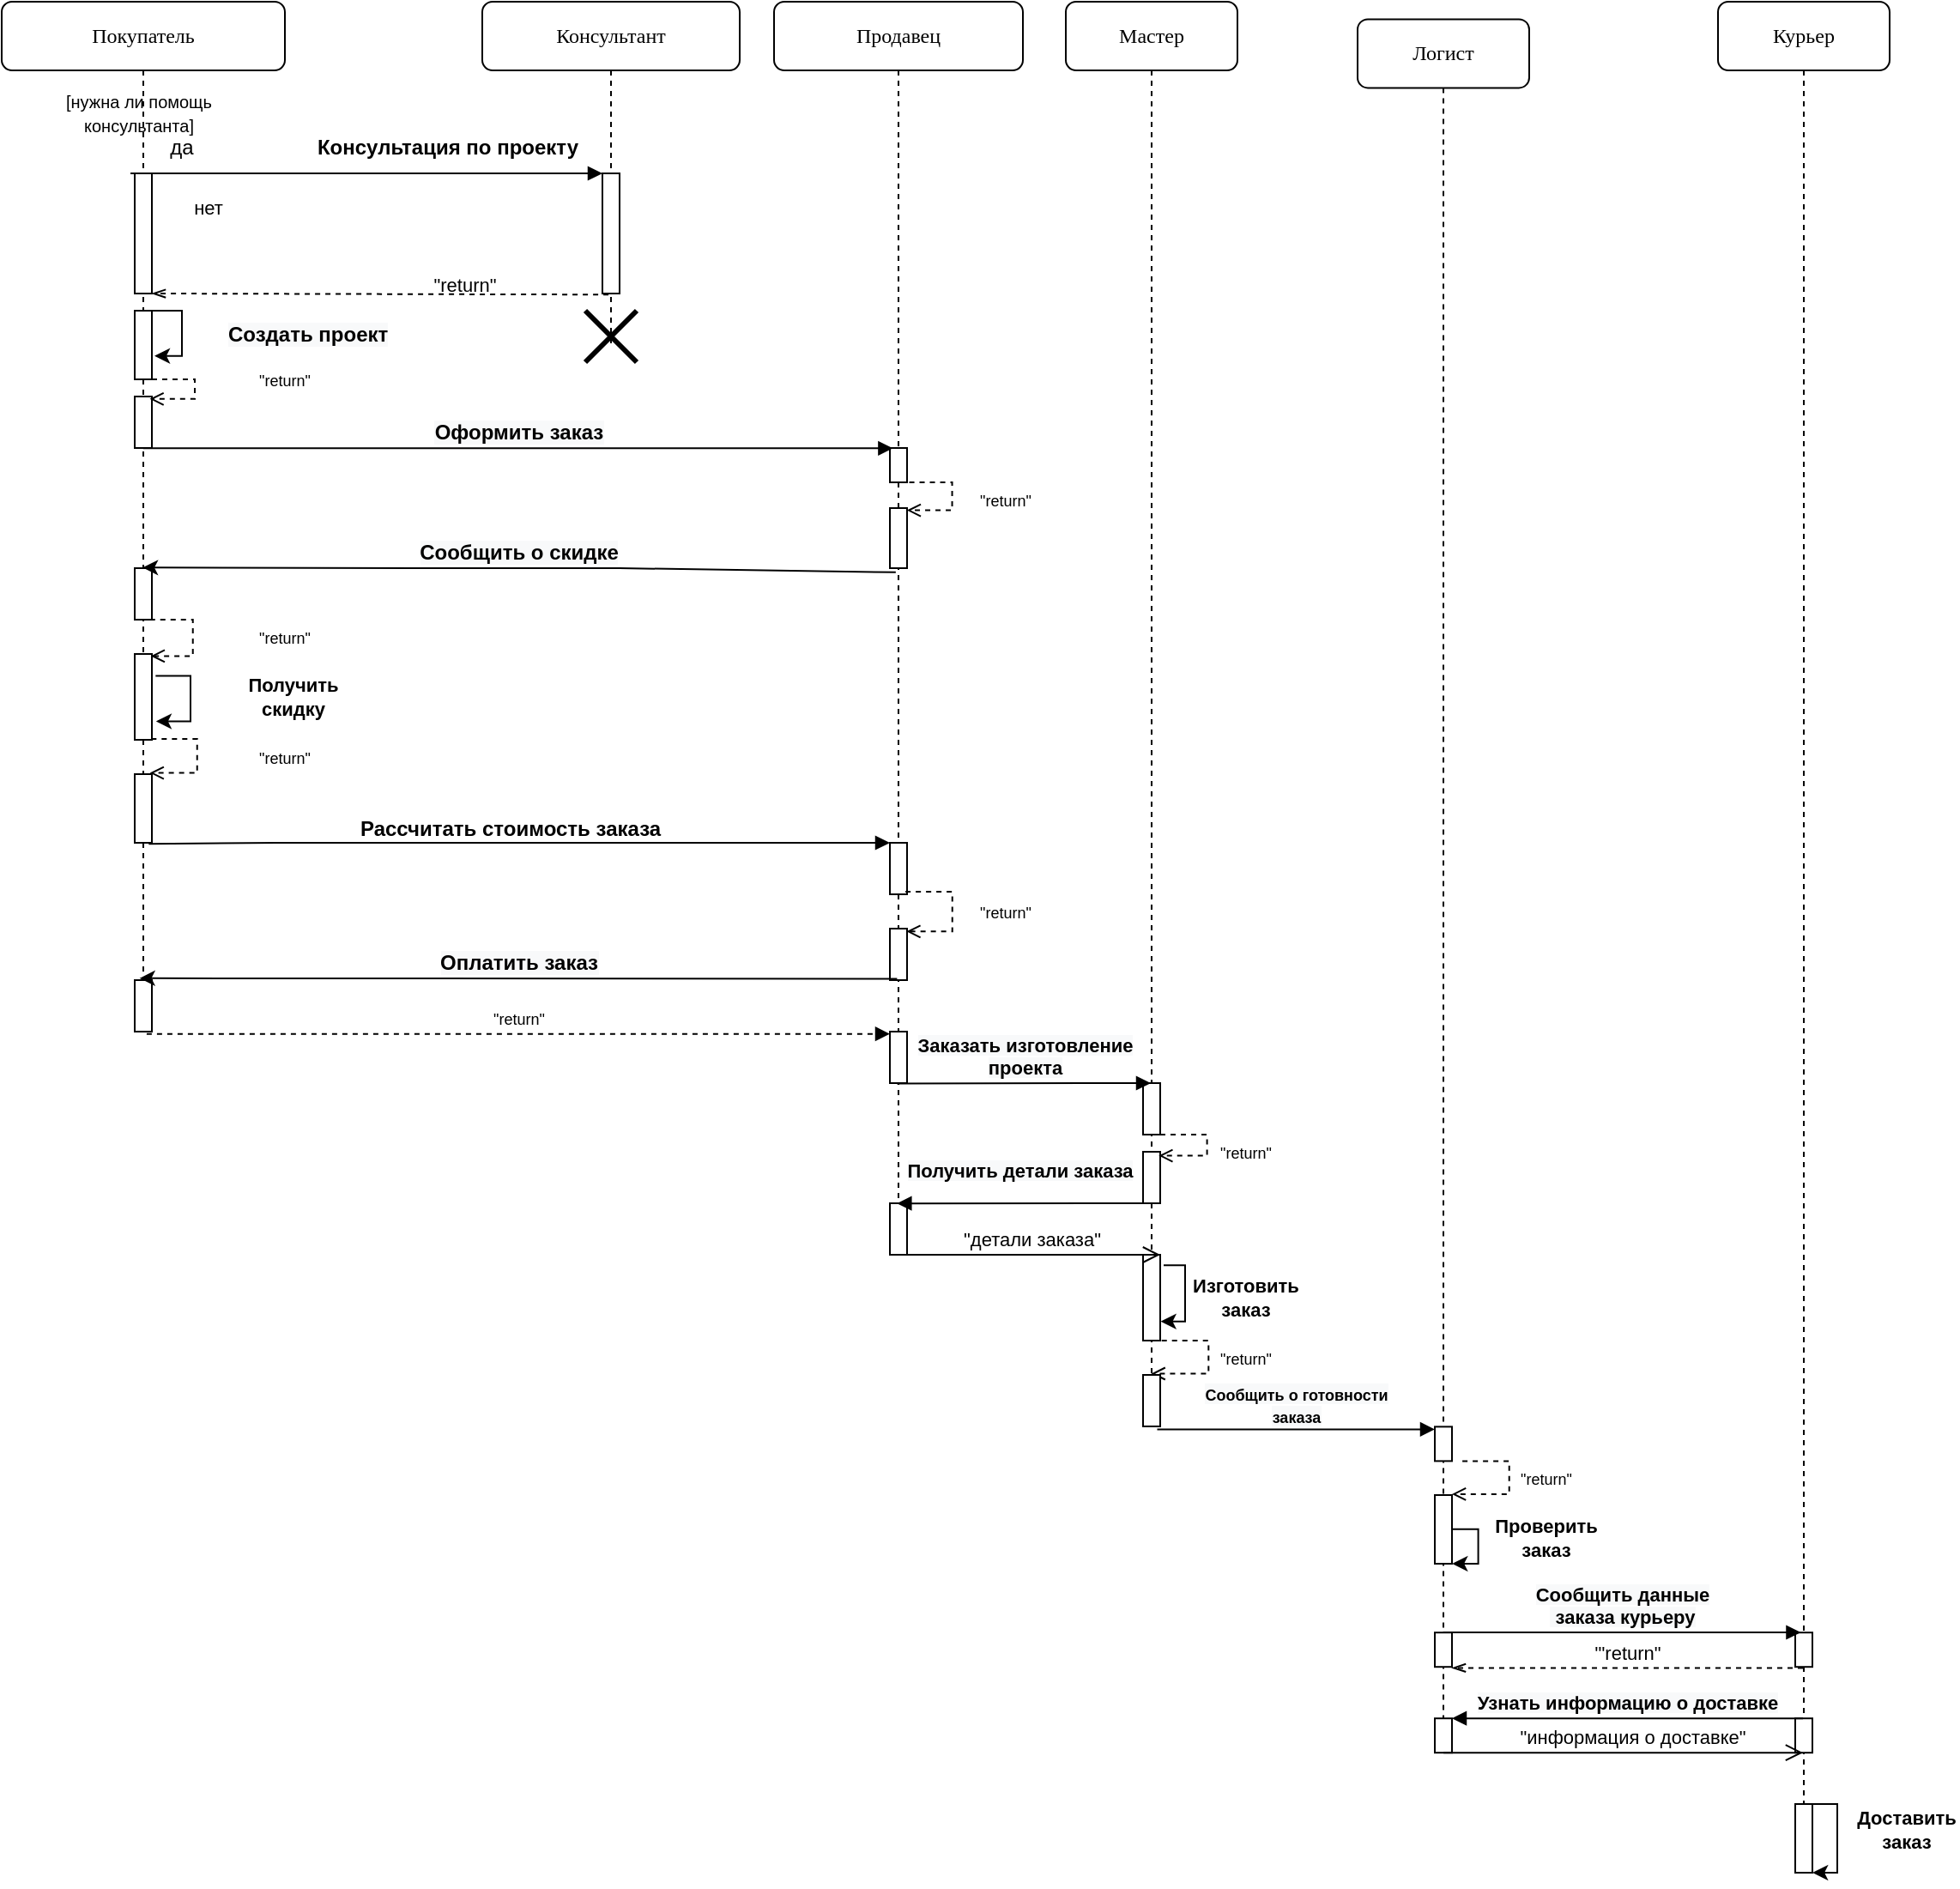 <mxfile version="17.1.3" type="github">
  <diagram name="Page-1" id="13e1069c-82ec-6db2-03f1-153e76fe0fe0">
    <mxGraphModel dx="782" dy="738" grid="1" gridSize="10" guides="1" tooltips="1" connect="1" arrows="1" fold="1" page="1" pageScale="1" pageWidth="1100" pageHeight="850" background="none" math="0" shadow="0">
      <root>
        <mxCell id="0" />
        <mxCell id="1" parent="0" />
        <mxCell id="7baba1c4bc27f4b0-2" value="Консультант" style="shape=umlLifeline;perimeter=lifelinePerimeter;whiteSpace=wrap;html=1;container=1;collapsible=0;recursiveResize=0;outlineConnect=0;rounded=1;shadow=0;comic=0;labelBackgroundColor=none;strokeWidth=1;fontFamily=Verdana;fontSize=12;align=center;" parent="1" vertex="1">
          <mxGeometry x="380" y="80" width="150" height="200" as="geometry" />
        </mxCell>
        <mxCell id="7baba1c4bc27f4b0-10" value="" style="html=1;points=[];perimeter=orthogonalPerimeter;rounded=0;shadow=0;comic=0;labelBackgroundColor=none;strokeWidth=1;fontFamily=Verdana;fontSize=12;align=center;" parent="7baba1c4bc27f4b0-2" vertex="1">
          <mxGeometry x="70" y="100" width="10" height="70" as="geometry" />
        </mxCell>
        <mxCell id="_RV6bXpBdhq5zvl98dlv-7" value="" style="shape=umlDestroy;whiteSpace=wrap;html=1;strokeWidth=3;fontSize=11;" parent="7baba1c4bc27f4b0-2" vertex="1">
          <mxGeometry x="60" y="180" width="30" height="30" as="geometry" />
        </mxCell>
        <mxCell id="7baba1c4bc27f4b0-3" value="Продавец" style="shape=umlLifeline;perimeter=lifelinePerimeter;whiteSpace=wrap;html=1;container=1;collapsible=0;recursiveResize=0;outlineConnect=0;rounded=1;shadow=0;comic=0;labelBackgroundColor=none;strokeWidth=1;fontFamily=Verdana;fontSize=12;align=center;" parent="1" vertex="1">
          <mxGeometry x="550" y="80" width="145" height="730" as="geometry" />
        </mxCell>
        <mxCell id="7baba1c4bc27f4b0-13" value="" style="html=1;points=[];perimeter=orthogonalPerimeter;rounded=0;shadow=0;comic=0;labelBackgroundColor=none;strokeWidth=1;fontFamily=Verdana;fontSize=12;align=center;" parent="7baba1c4bc27f4b0-3" vertex="1">
          <mxGeometry x="67.5" y="260" width="10" height="20" as="geometry" />
        </mxCell>
        <mxCell id="nSxy3bsyDPYAtTU6iTXX-43" value="" style="html=1;points=[];perimeter=orthogonalPerimeter;rounded=0;shadow=0;comic=0;labelBackgroundColor=none;strokeWidth=1;fontFamily=Verdana;fontSize=12;align=center;" vertex="1" parent="7baba1c4bc27f4b0-3">
          <mxGeometry x="67.5" y="490" width="10" height="30" as="geometry" />
        </mxCell>
        <mxCell id="nSxy3bsyDPYAtTU6iTXX-52" value="" style="html=1;points=[];perimeter=orthogonalPerimeter;rounded=0;shadow=0;comic=0;labelBackgroundColor=none;strokeWidth=1;fontFamily=Verdana;fontSize=12;align=center;" vertex="1" parent="7baba1c4bc27f4b0-3">
          <mxGeometry x="67.5" y="295" width="10" height="35" as="geometry" />
        </mxCell>
        <mxCell id="nSxy3bsyDPYAtTU6iTXX-53" value="" style="endArrow=open;html=1;rounded=0;fontSize=10;edgeStyle=elbowEdgeStyle;entryX=0.99;entryY=0.036;entryDx=0;entryDy=0;entryPerimeter=0;dashed=1;endFill=0;" edge="1" parent="7baba1c4bc27f4b0-3" target="nSxy3bsyDPYAtTU6iTXX-52">
          <mxGeometry width="50" height="50" relative="1" as="geometry">
            <mxPoint x="78.77" y="280" as="sourcePoint" />
            <mxPoint x="77.5" y="291.41" as="targetPoint" />
            <Array as="points">
              <mxPoint x="103.77" y="300" />
              <mxPoint x="88.77" y="274" />
              <mxPoint x="78.77" y="310" />
              <mxPoint x="118.77" y="300" />
            </Array>
          </mxGeometry>
        </mxCell>
        <mxCell id="nSxy3bsyDPYAtTU6iTXX-67" value="" style="html=1;points=[];perimeter=orthogonalPerimeter;rounded=0;shadow=0;comic=0;labelBackgroundColor=none;strokeWidth=1;fontFamily=Verdana;fontSize=12;align=center;" vertex="1" parent="7baba1c4bc27f4b0-3">
          <mxGeometry x="67.5" y="540" width="10" height="30" as="geometry" />
        </mxCell>
        <mxCell id="nSxy3bsyDPYAtTU6iTXX-69" value="" style="endArrow=open;html=1;rounded=0;fontSize=10;edgeStyle=elbowEdgeStyle;entryX=0.967;entryY=0.056;entryDx=0;entryDy=0;entryPerimeter=0;dashed=1;endFill=0;exitX=0.907;exitY=0.951;exitDx=0;exitDy=0;exitPerimeter=0;" edge="1" parent="7baba1c4bc27f4b0-3" source="nSxy3bsyDPYAtTU6iTXX-43" target="nSxy3bsyDPYAtTU6iTXX-67">
          <mxGeometry width="50" height="50" relative="1" as="geometry">
            <mxPoint x="78.87" y="510" as="sourcePoint" />
            <mxPoint x="77.5" y="525.9" as="targetPoint" />
            <Array as="points">
              <mxPoint x="103.87" y="530" />
              <mxPoint x="88.87" y="504" />
              <mxPoint x="78.87" y="540" />
              <mxPoint x="118.87" y="530" />
            </Array>
          </mxGeometry>
        </mxCell>
        <mxCell id="nSxy3bsyDPYAtTU6iTXX-14" value="" style="html=1;points=[];perimeter=orthogonalPerimeter;rounded=0;shadow=0;comic=0;labelBackgroundColor=none;strokeColor=#000000;strokeWidth=1;fillColor=#FFFFFF;fontFamily=Verdana;fontSize=12;fontColor=#000000;align=center;" vertex="1" parent="7baba1c4bc27f4b0-3">
          <mxGeometry x="67.5" y="700" width="10" height="30" as="geometry" />
        </mxCell>
        <mxCell id="7baba1c4bc27f4b0-4" value="Мастер" style="shape=umlLifeline;perimeter=lifelinePerimeter;whiteSpace=wrap;html=1;container=1;collapsible=0;recursiveResize=0;outlineConnect=0;rounded=1;shadow=0;comic=0;labelBackgroundColor=none;strokeWidth=1;fontFamily=Verdana;fontSize=12;align=center;" parent="1" vertex="1">
          <mxGeometry x="720" y="80" width="100" height="830" as="geometry" />
        </mxCell>
        <mxCell id="nSxy3bsyDPYAtTU6iTXX-22" value="" style="html=1;points=[];perimeter=orthogonalPerimeter;rounded=0;shadow=0;comic=0;labelBackgroundColor=none;strokeWidth=1;fontFamily=Verdana;fontSize=12;align=center;" vertex="1" parent="7baba1c4bc27f4b0-4">
          <mxGeometry x="45" y="730" width="10" height="50" as="geometry" />
        </mxCell>
        <mxCell id="_RV6bXpBdhq5zvl98dlv-47" value="" style="endArrow=classic;html=1;rounded=0;fontSize=10;edgeStyle=elbowEdgeStyle;entryX=1.029;entryY=0.777;entryDx=0;entryDy=0;entryPerimeter=0;exitX=1.2;exitY=0.122;exitDx=0;exitDy=0;exitPerimeter=0;" parent="7baba1c4bc27f4b0-4" edge="1" target="nSxy3bsyDPYAtTU6iTXX-22" source="nSxy3bsyDPYAtTU6iTXX-22">
          <mxGeometry width="50" height="50" relative="1" as="geometry">
            <mxPoint x="54" y="689.88" as="sourcePoint" />
            <mxPoint x="55.08" y="734.67" as="targetPoint" />
            <Array as="points">
              <mxPoint x="69.5" y="723.01" />
              <mxPoint x="109.5" y="713.01" />
            </Array>
          </mxGeometry>
        </mxCell>
        <mxCell id="nSxy3bsyDPYAtTU6iTXX-74" value="" style="html=1;points=[];perimeter=orthogonalPerimeter;rounded=0;shadow=0;comic=0;labelBackgroundColor=none;strokeWidth=1;fontFamily=Verdana;fontSize=12;align=center;" vertex="1" parent="7baba1c4bc27f4b0-4">
          <mxGeometry x="45" y="630" width="10" height="30" as="geometry" />
        </mxCell>
        <mxCell id="nSxy3bsyDPYAtTU6iTXX-75" value="" style="html=1;points=[];perimeter=orthogonalPerimeter;rounded=0;shadow=0;comic=0;labelBackgroundColor=none;strokeWidth=1;fontFamily=Verdana;fontSize=12;align=center;" vertex="1" parent="7baba1c4bc27f4b0-4">
          <mxGeometry x="45" y="670" width="10" height="30" as="geometry" />
        </mxCell>
        <mxCell id="nSxy3bsyDPYAtTU6iTXX-76" value="" style="endArrow=open;html=1;rounded=0;fontSize=10;edgeStyle=elbowEdgeStyle;entryX=0.914;entryY=0.076;entryDx=0;entryDy=0;entryPerimeter=0;dashed=1;endFill=0;exitX=0.907;exitY=0.951;exitDx=0;exitDy=0;exitPerimeter=0;" edge="1" parent="7baba1c4bc27f4b0-4" target="nSxy3bsyDPYAtTU6iTXX-75">
          <mxGeometry width="50" height="50" relative="1" as="geometry">
            <mxPoint x="55" y="660" as="sourcePoint" />
            <mxPoint x="55.6" y="683.15" as="targetPoint" />
            <Array as="points">
              <mxPoint x="82.3" y="671.47" />
              <mxPoint x="67.3" y="645.47" />
              <mxPoint x="57.3" y="681.47" />
              <mxPoint x="97.3" y="671.47" />
            </Array>
          </mxGeometry>
        </mxCell>
        <mxCell id="nSxy3bsyDPYAtTU6iTXX-78" value="" style="endArrow=open;html=1;rounded=0;fontSize=10;edgeStyle=elbowEdgeStyle;entryX=0.48;entryY=-0.025;entryDx=0;entryDy=0;entryPerimeter=0;dashed=1;endFill=0;exitX=0.907;exitY=0.951;exitDx=0;exitDy=0;exitPerimeter=0;fontStyle=1" edge="1" parent="7baba1c4bc27f4b0-4" target="nSxy3bsyDPYAtTU6iTXX-29">
          <mxGeometry width="50" height="50" relative="1" as="geometry">
            <mxPoint x="55.86" y="780" as="sourcePoint" />
            <mxPoint x="55.0" y="792.28" as="targetPoint" />
            <Array as="points">
              <mxPoint x="83.16" y="791.47" />
              <mxPoint x="68.16" y="765.47" />
              <mxPoint x="58.16" y="801.47" />
              <mxPoint x="98.16" y="791.47" />
            </Array>
          </mxGeometry>
        </mxCell>
        <mxCell id="nSxy3bsyDPYAtTU6iTXX-29" value="" style="html=1;points=[];perimeter=orthogonalPerimeter;rounded=0;shadow=0;comic=0;labelBackgroundColor=none;strokeWidth=1;fontFamily=Verdana;fontSize=12;align=center;" vertex="1" parent="7baba1c4bc27f4b0-4">
          <mxGeometry x="45" y="800" width="10" height="30" as="geometry" />
        </mxCell>
        <mxCell id="7baba1c4bc27f4b0-5" value="Логист" style="shape=umlLifeline;perimeter=lifelinePerimeter;whiteSpace=wrap;html=1;container=1;collapsible=0;recursiveResize=0;outlineConnect=0;rounded=1;shadow=0;comic=0;labelBackgroundColor=none;strokeWidth=1;fontFamily=Verdana;fontSize=12;align=center;" parent="1" vertex="1">
          <mxGeometry x="890" y="90.19" width="100" height="1009.81" as="geometry" />
        </mxCell>
        <mxCell id="7baba1c4bc27f4b0-19" value="" style="html=1;points=[];perimeter=orthogonalPerimeter;rounded=0;shadow=0;comic=0;labelBackgroundColor=none;strokeWidth=1;fontFamily=Verdana;fontSize=12;align=center;" parent="7baba1c4bc27f4b0-5" vertex="1">
          <mxGeometry x="45" y="820" width="10" height="20" as="geometry" />
        </mxCell>
        <mxCell id="nSxy3bsyDPYAtTU6iTXX-82" value="" style="endArrow=open;html=1;rounded=0;fontSize=10;edgeStyle=elbowEdgeStyle;entryX=0.48;entryY=-0.025;entryDx=0;entryDy=0;entryPerimeter=0;dashed=1;endFill=0;exitX=0.907;exitY=0.951;exitDx=0;exitDy=0;exitPerimeter=0;" edge="1" parent="7baba1c4bc27f4b0-5">
          <mxGeometry width="50" height="50" relative="1" as="geometry">
            <mxPoint x="61.06" y="840" as="sourcePoint" />
            <mxPoint x="55" y="859.25" as="targetPoint" />
            <Array as="points">
              <mxPoint x="88.36" y="851.47" />
              <mxPoint x="73.36" y="825.47" />
              <mxPoint x="63.36" y="861.47" />
              <mxPoint x="103.36" y="851.47" />
            </Array>
          </mxGeometry>
        </mxCell>
        <mxCell id="7baba1c4bc27f4b0-6" value="Курьер" style="shape=umlLifeline;perimeter=lifelinePerimeter;whiteSpace=wrap;html=1;container=1;collapsible=0;recursiveResize=0;outlineConnect=0;rounded=1;shadow=0;comic=0;labelBackgroundColor=none;strokeWidth=1;fontFamily=Verdana;fontSize=12;align=center;" parent="1" vertex="1">
          <mxGeometry x="1100" y="80" width="100" height="1090.0" as="geometry" />
        </mxCell>
        <mxCell id="nSxy3bsyDPYAtTU6iTXX-23" value="" style="html=1;points=[];perimeter=orthogonalPerimeter;rounded=0;shadow=0;comic=0;labelBackgroundColor=none;strokeWidth=1;fontFamily=Verdana;fontSize=12;align=center;" vertex="1" parent="7baba1c4bc27f4b0-6">
          <mxGeometry x="-165" y="950.1" width="10" height="20" as="geometry" />
        </mxCell>
        <mxCell id="nSxy3bsyDPYAtTU6iTXX-25" value="" style="html=1;points=[];perimeter=orthogonalPerimeter;rounded=0;shadow=0;comic=0;labelBackgroundColor=none;strokeWidth=1;fontFamily=Verdana;fontSize=12;align=center;" vertex="1" parent="7baba1c4bc27f4b0-6">
          <mxGeometry x="-165" y="1000.1" width="10" height="20" as="geometry" />
        </mxCell>
        <mxCell id="7baba1c4bc27f4b0-25" value="" style="html=1;points=[];perimeter=orthogonalPerimeter;rounded=0;shadow=0;comic=0;labelBackgroundColor=none;strokeColor=#000000;strokeWidth=1;fillColor=#FFFFFF;fontFamily=Verdana;fontSize=12;fontColor=#000000;align=center;" parent="7baba1c4bc27f4b0-6" vertex="1">
          <mxGeometry x="45" y="950.1" width="10" height="20" as="geometry" />
        </mxCell>
        <mxCell id="_RV6bXpBdhq5zvl98dlv-56" value="" style="endArrow=classic;html=1;rounded=0;fontSize=10;edgeStyle=elbowEdgeStyle;exitX=0.5;exitY=0;exitDx=0;exitDy=0;exitPerimeter=0;entryX=1.058;entryY=0.534;entryDx=0;entryDy=0;entryPerimeter=0;" parent="7baba1c4bc27f4b0-6" edge="1" source="nSxy3bsyDPYAtTU6iTXX-27">
          <mxGeometry width="50" height="50" relative="1" as="geometry">
            <mxPoint x="55" y="1055.21" as="sourcePoint" />
            <mxPoint x="55.08" y="1090.0" as="targetPoint" />
            <Array as="points">
              <mxPoint x="69.5" y="1078.34" />
              <mxPoint x="109.5" y="1068.34" />
            </Array>
          </mxGeometry>
        </mxCell>
        <mxCell id="nSxy3bsyDPYAtTU6iTXX-26" value="" style="html=1;points=[];perimeter=orthogonalPerimeter;rounded=0;shadow=0;comic=0;labelBackgroundColor=none;strokeColor=#000000;strokeWidth=1;fillColor=#FFFFFF;fontFamily=Verdana;fontSize=12;fontColor=#000000;align=center;" vertex="1" parent="7baba1c4bc27f4b0-6">
          <mxGeometry x="45" y="1000.1" width="10" height="20" as="geometry" />
        </mxCell>
        <mxCell id="nSxy3bsyDPYAtTU6iTXX-27" value="" style="html=1;points=[];perimeter=orthogonalPerimeter;rounded=0;shadow=0;comic=0;labelBackgroundColor=none;strokeColor=#000000;strokeWidth=1;fillColor=#FFFFFF;fontFamily=Verdana;fontSize=12;fontColor=#000000;align=center;" vertex="1" parent="7baba1c4bc27f4b0-6">
          <mxGeometry x="45" y="1050.0" width="10" height="40" as="geometry" />
        </mxCell>
        <mxCell id="_RV6bXpBdhq5zvl98dlv-53" value="&lt;span style=&quot;background-color: rgb(248 , 249 , 250)&quot;&gt;&lt;b&gt;&lt;font style=&quot;font-size: 11px&quot;&gt;Сообщить данные&lt;br&gt;&amp;nbsp;заказа курьеру&lt;/font&gt;&lt;/b&gt;&lt;/span&gt;" style="html=1;verticalAlign=bottom;endArrow=block;rounded=0;fontSize=11;strokeWidth=1;entryX=0.324;entryY=-0.005;entryDx=0;entryDy=0;entryPerimeter=0;" parent="7baba1c4bc27f4b0-6" target="7baba1c4bc27f4b0-25" edge="1">
          <mxGeometry width="80" relative="1" as="geometry">
            <mxPoint x="-160.19" y="950.0" as="sourcePoint" />
            <mxPoint x="-160" y="1160.1" as="targetPoint" />
          </mxGeometry>
        </mxCell>
        <mxCell id="_RV6bXpBdhq5zvl98dlv-55" value="&quot;информация о доставке&quot;" style="html=1;verticalAlign=bottom;endArrow=open;endSize=8;rounded=0;fontSize=11;strokeWidth=1;" parent="7baba1c4bc27f4b0-6" edge="1">
          <mxGeometry x="0.049" relative="1" as="geometry">
            <mxPoint x="-159.9" y="1020.1" as="sourcePoint" />
            <mxPoint x="49.5" y="1020.1" as="targetPoint" />
            <Array as="points">
              <mxPoint x="-130" y="1020.1" />
              <mxPoint y="1020.1" />
            </Array>
            <mxPoint as="offset" />
          </mxGeometry>
        </mxCell>
        <mxCell id="nSxy3bsyDPYAtTU6iTXX-21" value="&lt;span style=&quot;background-color: rgb(248 , 249 , 250)&quot;&gt;&lt;b&gt;&lt;font style=&quot;font-size: 11px&quot;&gt;Узнать информацию о доставке&lt;/font&gt;&lt;/b&gt;&lt;/span&gt;" style="html=1;verticalAlign=bottom;endArrow=block;rounded=0;fontSize=11;" edge="1" parent="7baba1c4bc27f4b0-6" target="nSxy3bsyDPYAtTU6iTXX-25">
          <mxGeometry width="80" relative="1" as="geometry">
            <mxPoint x="49.5" y="1000.1" as="sourcePoint" />
            <mxPoint x="-130" y="1030.1" as="targetPoint" />
          </mxGeometry>
        </mxCell>
        <mxCell id="nSxy3bsyDPYAtTU6iTXX-24" value="&#39;&quot;return&quot;" style="html=1;verticalAlign=bottom;endArrow=openThin;rounded=0;fontSize=11;entryX=1;entryY=1.03;entryDx=0;entryDy=0;entryPerimeter=0;dashed=1;endFill=0;" edge="1" parent="7baba1c4bc27f4b0-6" target="nSxy3bsyDPYAtTU6iTXX-23">
          <mxGeometry width="80" relative="1" as="geometry">
            <mxPoint x="49.5" y="970.7" as="sourcePoint" />
            <mxPoint x="-30" y="940.1" as="targetPoint" />
          </mxGeometry>
        </mxCell>
        <mxCell id="7baba1c4bc27f4b0-8" value="Покупатель" style="shape=umlLifeline;perimeter=lifelinePerimeter;whiteSpace=wrap;html=1;container=1;collapsible=0;recursiveResize=0;outlineConnect=0;rounded=1;shadow=0;comic=0;labelBackgroundColor=none;strokeWidth=1;fontFamily=Verdana;fontSize=12;align=center;" parent="1" vertex="1">
          <mxGeometry x="100" y="80" width="165" height="600" as="geometry" />
        </mxCell>
        <mxCell id="7baba1c4bc27f4b0-9" value="" style="html=1;points=[];perimeter=orthogonalPerimeter;rounded=0;shadow=0;comic=0;labelBackgroundColor=none;strokeWidth=1;fontFamily=Verdana;fontSize=12;align=center;" parent="7baba1c4bc27f4b0-8" vertex="1">
          <mxGeometry x="77.5" y="330" width="10" height="30" as="geometry" />
        </mxCell>
        <mxCell id="_RV6bXpBdhq5zvl98dlv-16" value="" style="endArrow=classic;html=1;rounded=0;fontSize=10;edgeStyle=elbowEdgeStyle;entryX=1.243;entryY=0.785;entryDx=0;entryDy=0;entryPerimeter=0;exitX=1.216;exitY=0.256;exitDx=0;exitDy=0;exitPerimeter=0;" parent="7baba1c4bc27f4b0-8" source="nSxy3bsyDPYAtTU6iTXX-35" target="nSxy3bsyDPYAtTU6iTXX-35" edge="1">
          <mxGeometry width="50" height="50" relative="1" as="geometry">
            <mxPoint x="90" y="380" as="sourcePoint" />
            <mxPoint x="85" y="387" as="targetPoint" />
            <Array as="points">
              <mxPoint x="110" y="380" />
              <mxPoint x="95" y="354" />
              <mxPoint x="85" y="390" />
              <mxPoint x="125" y="380" />
            </Array>
          </mxGeometry>
        </mxCell>
        <mxCell id="nSxy3bsyDPYAtTU6iTXX-5" value="да" style="text;html=1;strokeColor=none;fillColor=none;align=center;verticalAlign=middle;whiteSpace=wrap;rounded=0;" vertex="1" parent="7baba1c4bc27f4b0-8">
          <mxGeometry x="75" y="70" width="60" height="30" as="geometry" />
        </mxCell>
        <mxCell id="nSxy3bsyDPYAtTU6iTXX-32" value="" style="html=1;points=[];perimeter=orthogonalPerimeter;rounded=0;shadow=0;comic=0;labelBackgroundColor=none;strokeWidth=1;fontFamily=Verdana;fontSize=12;align=center;" vertex="1" parent="7baba1c4bc27f4b0-8">
          <mxGeometry x="77.5" y="180" width="10" height="40" as="geometry" />
        </mxCell>
        <mxCell id="nSxy3bsyDPYAtTU6iTXX-35" value="" style="html=1;points=[];perimeter=orthogonalPerimeter;rounded=0;shadow=0;comic=0;labelBackgroundColor=none;strokeWidth=1;fontFamily=Verdana;fontSize=12;align=center;" vertex="1" parent="7baba1c4bc27f4b0-8">
          <mxGeometry x="77.5" y="380" width="10" height="50" as="geometry" />
        </mxCell>
        <mxCell id="nSxy3bsyDPYAtTU6iTXX-38" value="нет" style="text;html=1;align=center;verticalAlign=middle;resizable=0;points=[];autosize=1;strokeColor=none;fillColor=none;fontSize=11;" vertex="1" parent="7baba1c4bc27f4b0-8">
          <mxGeometry x="105" y="110" width="30" height="20" as="geometry" />
        </mxCell>
        <mxCell id="nSxy3bsyDPYAtTU6iTXX-42" value="" style="html=1;points=[];perimeter=orthogonalPerimeter;rounded=0;shadow=0;comic=0;labelBackgroundColor=none;strokeWidth=1;fontFamily=Verdana;fontSize=12;align=center;" vertex="1" parent="7baba1c4bc27f4b0-8">
          <mxGeometry x="77.5" y="450" width="10" height="40" as="geometry" />
        </mxCell>
        <mxCell id="nSxy3bsyDPYAtTU6iTXX-46" value="" style="html=1;points=[];perimeter=orthogonalPerimeter;rounded=0;shadow=0;comic=0;labelBackgroundColor=none;strokeWidth=1;fontFamily=Verdana;fontSize=12;align=center;" vertex="1" parent="7baba1c4bc27f4b0-8">
          <mxGeometry x="77.5" y="570" width="10" height="30" as="geometry" />
        </mxCell>
        <mxCell id="nSxy3bsyDPYAtTU6iTXX-47" value="" style="endArrow=classic;html=1;rounded=0;fontSize=10;edgeStyle=elbowEdgeStyle;entryX=1.152;entryY=0.658;entryDx=0;entryDy=0;entryPerimeter=0;" edge="1" parent="7baba1c4bc27f4b0-8" target="nSxy3bsyDPYAtTU6iTXX-32">
          <mxGeometry width="50" height="50" relative="1" as="geometry">
            <mxPoint x="80" y="180" as="sourcePoint" />
            <mxPoint x="82.4" y="217.4" as="targetPoint" />
            <Array as="points">
              <mxPoint x="105" y="200" />
              <mxPoint x="90" y="174" />
              <mxPoint x="80" y="210" />
              <mxPoint x="120" y="200" />
            </Array>
          </mxGeometry>
        </mxCell>
        <mxCell id="nSxy3bsyDPYAtTU6iTXX-48" value="" style="html=1;points=[];perimeter=orthogonalPerimeter;rounded=0;shadow=0;comic=0;labelBackgroundColor=none;strokeWidth=1;fontFamily=Verdana;fontSize=12;align=center;" vertex="1" parent="7baba1c4bc27f4b0-8">
          <mxGeometry x="77.5" y="230" width="10" height="30" as="geometry" />
        </mxCell>
        <mxCell id="nSxy3bsyDPYAtTU6iTXX-3" value="" style="html=1;points=[];perimeter=orthogonalPerimeter;rounded=0;shadow=0;comic=0;labelBackgroundColor=none;strokeWidth=1;fontFamily=Verdana;fontSize=12;align=center;" vertex="1" parent="7baba1c4bc27f4b0-8">
          <mxGeometry x="77.5" y="100" width="10" height="70" as="geometry" />
        </mxCell>
        <mxCell id="nSxy3bsyDPYAtTU6iTXX-49" value="" style="endArrow=open;html=1;rounded=0;fontSize=10;edgeStyle=elbowEdgeStyle;entryX=0.873;entryY=0.047;entryDx=0;entryDy=0;entryPerimeter=0;dashed=1;endFill=0;" edge="1" parent="7baba1c4bc27f4b0-8" target="nSxy3bsyDPYAtTU6iTXX-48">
          <mxGeometry width="50" height="50" relative="1" as="geometry">
            <mxPoint x="87.5" y="220" as="sourcePoint" />
            <mxPoint x="96.52" y="246.32" as="targetPoint" />
            <Array as="points">
              <mxPoint x="112.5" y="240" />
              <mxPoint x="97.5" y="214" />
              <mxPoint x="87.5" y="250" />
              <mxPoint x="127.5" y="240" />
            </Array>
          </mxGeometry>
        </mxCell>
        <mxCell id="nSxy3bsyDPYAtTU6iTXX-56" value="" style="endArrow=open;html=1;rounded=0;fontSize=10;edgeStyle=elbowEdgeStyle;entryX=0.937;entryY=0.024;entryDx=0;entryDy=0;entryPerimeter=0;dashed=1;endFill=0;" edge="1" parent="7baba1c4bc27f4b0-8" target="nSxy3bsyDPYAtTU6iTXX-35">
          <mxGeometry width="50" height="50" relative="1" as="geometry">
            <mxPoint x="86.37" y="360" as="sourcePoint" />
            <mxPoint x="85.0" y="375.72" as="targetPoint" />
            <Array as="points">
              <mxPoint x="111.37" y="380" />
              <mxPoint x="96.37" y="354" />
              <mxPoint x="86.37" y="390" />
              <mxPoint x="126.37" y="380" />
            </Array>
          </mxGeometry>
        </mxCell>
        <mxCell id="nSxy3bsyDPYAtTU6iTXX-58" value="" style="endArrow=open;html=1;rounded=0;fontSize=10;edgeStyle=elbowEdgeStyle;entryX=0.883;entryY=-0.018;entryDx=0;entryDy=0;entryPerimeter=0;dashed=1;endFill=0;exitX=0.966;exitY=0.991;exitDx=0;exitDy=0;exitPerimeter=0;" edge="1" parent="7baba1c4bc27f4b0-8" source="nSxy3bsyDPYAtTU6iTXX-35" target="nSxy3bsyDPYAtTU6iTXX-42">
          <mxGeometry width="50" height="50" relative="1" as="geometry">
            <mxPoint x="88.87" y="410" as="sourcePoint" />
            <mxPoint x="87.5" y="425.72" as="targetPoint" />
            <Array as="points">
              <mxPoint x="113.87" y="430" />
              <mxPoint x="98.87" y="404" />
              <mxPoint x="88.87" y="440" />
              <mxPoint x="128.87" y="430" />
            </Array>
          </mxGeometry>
        </mxCell>
        <mxCell id="_RV6bXpBdhq5zvl98dlv-4" value="&lt;b style=&quot;color: rgb(0 , 0 , 0) ; font-family: &amp;#34;helvetica&amp;#34; ; font-size: 12px ; font-style: normal ; letter-spacing: normal ; text-align: center ; text-indent: 0px ; text-transform: none ; word-spacing: 0px ; background-color: rgb(248 , 249 , 250)&quot;&gt;Создать проект&lt;/b&gt;" style="text;whiteSpace=wrap;html=1;fontSize=12;" parent="1" vertex="1">
          <mxGeometry x="230" y="260" width="100" height="30" as="geometry" />
        </mxCell>
        <mxCell id="_RV6bXpBdhq5zvl98dlv-6" value="" style="endArrow=openThin;html=1;rounded=0;fontSize=11;exitX=0.355;exitY=1.009;exitDx=0;exitDy=0;exitPerimeter=0;endFill=0;dashed=1;" parent="1" source="7baba1c4bc27f4b0-10" target="nSxy3bsyDPYAtTU6iTXX-3" edge="1">
          <mxGeometry width="50" height="50" relative="1" as="geometry">
            <mxPoint x="320" y="320" as="sourcePoint" />
            <mxPoint x="370" y="270" as="targetPoint" />
          </mxGeometry>
        </mxCell>
        <mxCell id="_RV6bXpBdhq5zvl98dlv-10" value="&lt;b&gt;&lt;span style=&quot;font-size: 12px ; background-color: rgb(248 , 249 , 250)&quot;&gt;Оформить&amp;nbsp;&lt;/span&gt;&lt;span style=&quot;font-size: 12px ; background-color: rgb(248 , 249 , 250)&quot;&gt;заказ&lt;/span&gt;&lt;/b&gt;" style="html=1;verticalAlign=bottom;endArrow=block;rounded=0;fontSize=11;entryX=0.17;entryY=0.008;entryDx=0;entryDy=0;entryPerimeter=0;" parent="1" source="7baba1c4bc27f4b0-8" target="7baba1c4bc27f4b0-13" edge="1">
          <mxGeometry width="80" relative="1" as="geometry">
            <mxPoint x="190" y="306" as="sourcePoint" />
            <mxPoint x="612.5" y="320" as="targetPoint" />
          </mxGeometry>
        </mxCell>
        <mxCell id="_RV6bXpBdhq5zvl98dlv-11" value="&lt;span style=&quot;font-size: 12px ; background-color: rgb(248 , 249 , 250)&quot;&gt;&lt;b&gt;Сообщить о скидке&lt;/b&gt;&lt;/span&gt;" style="html=1;verticalAlign=bottom;endArrow=classic;rounded=0;fontSize=11;endFill=1;entryX=0.455;entryY=-0.011;entryDx=0;entryDy=0;entryPerimeter=0;exitX=0.342;exitY=1.069;exitDx=0;exitDy=0;exitPerimeter=0;" parent="1" source="nSxy3bsyDPYAtTU6iTXX-52" target="7baba1c4bc27f4b0-9" edge="1">
          <mxGeometry width="80" relative="1" as="geometry">
            <mxPoint x="610" y="400" as="sourcePoint" />
            <mxPoint x="420" y="350" as="targetPoint" />
            <Array as="points">
              <mxPoint x="460" y="410" />
              <mxPoint x="340" y="410" />
            </Array>
          </mxGeometry>
        </mxCell>
        <mxCell id="_RV6bXpBdhq5zvl98dlv-18" value="&lt;b&gt;Рассчитать стоимость заказа&lt;/b&gt;" style="html=1;verticalAlign=bottom;endArrow=block;rounded=0;fontSize=12;exitX=0.817;exitY=1.017;exitDx=0;exitDy=0;exitPerimeter=0;" parent="1" target="nSxy3bsyDPYAtTU6iTXX-43" edge="1" source="nSxy3bsyDPYAtTU6iTXX-42">
          <mxGeometry x="-0.028" y="-1" width="80" relative="1" as="geometry">
            <mxPoint x="180" y="530.04" as="sourcePoint" />
            <mxPoint x="612" y="530" as="targetPoint" />
            <Array as="points">
              <mxPoint x="260" y="570" />
            </Array>
            <mxPoint as="offset" />
          </mxGeometry>
        </mxCell>
        <mxCell id="_RV6bXpBdhq5zvl98dlv-44" value="&lt;b&gt;&lt;span style=&quot;background-color: rgb(248 , 249 , 250)&quot;&gt;Заказать изготовление&lt;/span&gt;&lt;br style=&quot;padding: 0px ; margin: 0px ; background-color: rgb(248 , 249 , 250)&quot;&gt;&lt;span style=&quot;background-color: rgb(248 , 249 , 250)&quot;&gt;проекта&lt;/span&gt;&lt;/b&gt;" style="html=1;verticalAlign=bottom;endArrow=block;rounded=0;fontSize=11;strokeWidth=1;startArrow=none;exitX=0.419;exitY=1.01;exitDx=0;exitDy=0;exitPerimeter=0;" parent="1" target="7baba1c4bc27f4b0-4" edge="1" source="nSxy3bsyDPYAtTU6iTXX-71">
          <mxGeometry width="80" relative="1" as="geometry">
            <mxPoint x="700" y="700" as="sourcePoint" />
            <mxPoint x="765" y="690" as="targetPoint" />
            <Array as="points">
              <mxPoint x="730" y="710" />
            </Array>
          </mxGeometry>
        </mxCell>
        <mxCell id="_RV6bXpBdhq5zvl98dlv-1" value="&lt;font style=&quot;font-size: 12px&quot;&gt;&lt;b&gt;Консультация по&amp;nbsp;проекту&lt;/b&gt;&lt;/font&gt;" style="text;html=1;strokeColor=none;fillColor=none;align=center;verticalAlign=middle;whiteSpace=wrap;rounded=0;fontSize=7;" parent="1" vertex="1">
          <mxGeometry x="270" y="150" width="180" height="30" as="geometry" />
        </mxCell>
        <mxCell id="_RV6bXpBdhq5zvl98dlv-2" value="&lt;span style=&quot;font-family: &amp;#34;helvetica&amp;#34;&quot;&gt;&lt;font style=&quot;font-size: 10px&quot;&gt;[нужна ли помощь консультанта]&lt;/font&gt;&lt;/span&gt;" style="text;html=1;strokeColor=none;fillColor=none;align=center;verticalAlign=middle;whiteSpace=wrap;rounded=0;fontSize=11;" parent="1" vertex="1">
          <mxGeometry x="120" y="130" width="120" height="30" as="geometry" />
        </mxCell>
        <mxCell id="nSxy3bsyDPYAtTU6iTXX-8" value="" style="html=1;verticalAlign=bottom;endArrow=block;rounded=0;exitX=0;exitY=1;exitDx=0;exitDy=0;" edge="1" parent="1" source="nSxy3bsyDPYAtTU6iTXX-5">
          <mxGeometry width="80" relative="1" as="geometry">
            <mxPoint x="230" y="210" as="sourcePoint" />
            <mxPoint x="450" y="180" as="targetPoint" />
          </mxGeometry>
        </mxCell>
        <mxCell id="nSxy3bsyDPYAtTU6iTXX-13" value="&lt;span style=&quot;font-size: 12px ; background-color: rgb(248 , 249 , 250)&quot;&gt;&lt;b&gt;Оплатить заказ&lt;/b&gt;&lt;/span&gt;" style="html=1;verticalAlign=bottom;endArrow=classic;rounded=0;fontSize=11;endFill=1;exitX=0.419;exitY=0.976;exitDx=0;exitDy=0;exitPerimeter=0;entryX=0.281;entryY=-0.036;entryDx=0;entryDy=0;entryPerimeter=0;" edge="1" parent="1" source="nSxy3bsyDPYAtTU6iTXX-67" target="nSxy3bsyDPYAtTU6iTXX-46">
          <mxGeometry width="80" relative="1" as="geometry">
            <mxPoint x="610" y="630" as="sourcePoint" />
            <mxPoint x="182.048" y="650.04" as="targetPoint" />
            <Array as="points" />
          </mxGeometry>
        </mxCell>
        <mxCell id="nSxy3bsyDPYAtTU6iTXX-20" value="&quot;return&quot;" style="text;html=1;strokeColor=none;fillColor=none;align=center;verticalAlign=middle;whiteSpace=wrap;rounded=0;fontSize=11;" vertex="1" parent="1">
          <mxGeometry x="340" y="230" width="60" height="30" as="geometry" />
        </mxCell>
        <mxCell id="_RV6bXpBdhq5zvl98dlv-17" value="&lt;font size=&quot;1&quot;&gt;&lt;b style=&quot;font-size: 11px&quot;&gt;Получить скидку&lt;/b&gt;&lt;/font&gt;" style="text;html=1;strokeColor=none;fillColor=none;align=center;verticalAlign=middle;whiteSpace=wrap;rounded=0;fontSize=10;" parent="1" vertex="1">
          <mxGeometry x="240" y="470" width="60" height="30" as="geometry" />
        </mxCell>
        <mxCell id="nSxy3bsyDPYAtTU6iTXX-50" value="&lt;font style=&quot;font-size: 9px&quot;&gt;&quot;return&quot;&lt;/font&gt;" style="text;html=1;strokeColor=none;fillColor=none;align=center;verticalAlign=middle;whiteSpace=wrap;rounded=0;fontSize=11;rotation=0;" vertex="1" parent="1">
          <mxGeometry x="250" y="290" width="30" height="20" as="geometry" />
        </mxCell>
        <mxCell id="nSxy3bsyDPYAtTU6iTXX-54" value="&lt;font style=&quot;font-size: 9px&quot;&gt;&quot;return&quot;&lt;/font&gt;" style="text;html=1;strokeColor=none;fillColor=none;align=center;verticalAlign=middle;whiteSpace=wrap;rounded=0;fontSize=11;rotation=0;" vertex="1" parent="1">
          <mxGeometry x="670" y="360" width="30" height="20" as="geometry" />
        </mxCell>
        <mxCell id="nSxy3bsyDPYAtTU6iTXX-57" value="&lt;font style=&quot;font-size: 9px&quot;&gt;&quot;return&quot;&lt;/font&gt;" style="text;html=1;strokeColor=none;fillColor=none;align=center;verticalAlign=middle;whiteSpace=wrap;rounded=0;fontSize=11;rotation=0;" vertex="1" parent="1">
          <mxGeometry x="250" y="440" width="30" height="20" as="geometry" />
        </mxCell>
        <mxCell id="nSxy3bsyDPYAtTU6iTXX-60" value="&lt;font style=&quot;font-size: 9px&quot;&gt;&quot;return&quot;&lt;/font&gt;" style="text;html=1;strokeColor=none;fillColor=none;align=center;verticalAlign=middle;whiteSpace=wrap;rounded=0;fontSize=11;rotation=0;" vertex="1" parent="1">
          <mxGeometry x="250" y="510" width="30" height="20" as="geometry" />
        </mxCell>
        <mxCell id="nSxy3bsyDPYAtTU6iTXX-33" value="" style="html=1;points=[];perimeter=orthogonalPerimeter;rounded=0;shadow=0;comic=0;labelBackgroundColor=none;strokeWidth=1;fontFamily=Verdana;fontSize=12;align=center;" vertex="1" parent="1">
          <mxGeometry x="935" y="950" width="10" height="40" as="geometry" />
        </mxCell>
        <mxCell id="nSxy3bsyDPYAtTU6iTXX-34" value="" style="endArrow=classic;html=1;rounded=0;fontSize=10;edgeStyle=elbowEdgeStyle;exitX=0.967;exitY=0.498;exitDx=0;exitDy=0;exitPerimeter=0;entryX=1.014;entryY=0.999;entryDx=0;entryDy=0;entryPerimeter=0;" edge="1" parent="1" source="nSxy3bsyDPYAtTU6iTXX-33" target="nSxy3bsyDPYAtTU6iTXX-33">
          <mxGeometry width="50" height="50" relative="1" as="geometry">
            <mxPoint x="945.8" y="940.09" as="sourcePoint" />
            <mxPoint x="945" y="980.34" as="targetPoint" />
            <Array as="points">
              <mxPoint x="960.3" y="963.22" />
              <mxPoint x="1000.3" y="953.22" />
            </Array>
          </mxGeometry>
        </mxCell>
        <mxCell id="_RV6bXpBdhq5zvl98dlv-45" value="&lt;span style=&quot;background-color: rgb(248 , 249 , 250)&quot;&gt;&lt;b&gt;&lt;font style=&quot;font-size: 11px&quot;&gt;Получить детали заказа&lt;/font&gt;&lt;/b&gt;&lt;/span&gt;" style="html=1;verticalAlign=bottom;endArrow=block;rounded=0;fontSize=11;strokeWidth=1;entryX=0.417;entryY=0.004;entryDx=0;entryDy=0;entryPerimeter=0;" parent="1" source="7baba1c4bc27f4b0-4" target="nSxy3bsyDPYAtTU6iTXX-14" edge="1">
          <mxGeometry x="0.03" y="-10" width="80" relative="1" as="geometry">
            <mxPoint x="769.5" y="740.0" as="sourcePoint" />
            <mxPoint x="620" y="989.88" as="targetPoint" />
            <mxPoint as="offset" />
            <Array as="points">
              <mxPoint x="770" y="780" />
            </Array>
          </mxGeometry>
        </mxCell>
        <mxCell id="_RV6bXpBdhq5zvl98dlv-48" value="&lt;b&gt;&lt;font style=&quot;font-size: 11px&quot;&gt;Изготовить заказ&lt;/font&gt;&lt;/b&gt;" style="text;html=1;strokeColor=none;fillColor=none;align=center;verticalAlign=middle;whiteSpace=wrap;rounded=0;fontSize=10;" parent="1" vertex="1">
          <mxGeometry x="795" y="820" width="60" height="30" as="geometry" />
        </mxCell>
        <mxCell id="_RV6bXpBdhq5zvl98dlv-49" value="&lt;span style=&quot;background-color: rgb(248 , 249 , 250)&quot;&gt;&lt;b style=&quot;font-size: 9px&quot;&gt;&lt;font style=&quot;font-size: 9px&quot;&gt;Сообщить о готовности &lt;br&gt;заказа&lt;/font&gt;&lt;/b&gt;&lt;/span&gt;" style="html=1;verticalAlign=bottom;endArrow=block;rounded=0;fontSize=11;strokeWidth=1;exitX=0.824;exitY=1.058;exitDx=0;exitDy=0;exitPerimeter=0;" parent="1" source="nSxy3bsyDPYAtTU6iTXX-29" edge="1" target="7baba1c4bc27f4b0-19">
          <mxGeometry x="-0.004" y="-1" width="80" relative="1" as="geometry">
            <mxPoint x="780" y="900" as="sourcePoint" />
            <mxPoint x="940" y="1150.09" as="targetPoint" />
            <mxPoint as="offset" />
          </mxGeometry>
        </mxCell>
        <mxCell id="_RV6bXpBdhq5zvl98dlv-52" value="&lt;b&gt;&lt;font style=&quot;font-size: 11px&quot;&gt;Проверить заказ&lt;/font&gt;&lt;/b&gt;" style="text;html=1;strokeColor=none;fillColor=none;align=center;verticalAlign=middle;whiteSpace=wrap;rounded=0;fontSize=10;" parent="1" vertex="1">
          <mxGeometry x="960" y="960" width="80" height="30" as="geometry" />
        </mxCell>
        <mxCell id="_RV6bXpBdhq5zvl98dlv-57" value="&lt;b&gt;&lt;font style=&quot;font-size: 11px&quot;&gt;Доставить заказ&lt;/font&gt;&lt;/b&gt;" style="text;html=1;strokeColor=none;fillColor=none;align=center;verticalAlign=middle;whiteSpace=wrap;rounded=0;fontSize=10;" parent="1" vertex="1">
          <mxGeometry x="1180" y="1130.0" width="60" height="30" as="geometry" />
        </mxCell>
        <mxCell id="nSxy3bsyDPYAtTU6iTXX-70" value="&lt;font style=&quot;font-size: 9px&quot;&gt;&quot;return&quot;&lt;/font&gt;" style="text;html=1;strokeColor=none;fillColor=none;align=center;verticalAlign=middle;whiteSpace=wrap;rounded=0;fontSize=11;rotation=0;" vertex="1" parent="1">
          <mxGeometry x="670" y="600" width="30" height="20" as="geometry" />
        </mxCell>
        <mxCell id="nSxy3bsyDPYAtTU6iTXX-72" value="&quot;return&quot;" style="html=1;verticalAlign=bottom;endArrow=block;rounded=0;dashed=1;fontSize=9;elbow=vertical;exitX=0.695;exitY=1.045;exitDx=0;exitDy=0;exitPerimeter=0;" edge="1" parent="1" source="nSxy3bsyDPYAtTU6iTXX-46" target="nSxy3bsyDPYAtTU6iTXX-71">
          <mxGeometry width="80" relative="1" as="geometry">
            <mxPoint x="410" y="780" as="sourcePoint" />
            <mxPoint x="490" y="780" as="targetPoint" />
          </mxGeometry>
        </mxCell>
        <mxCell id="nSxy3bsyDPYAtTU6iTXX-71" value="" style="html=1;points=[];perimeter=orthogonalPerimeter;rounded=0;shadow=0;comic=0;labelBackgroundColor=none;strokeWidth=1;fontFamily=Verdana;fontSize=12;align=center;" vertex="1" parent="1">
          <mxGeometry x="617.5" y="680" width="10" height="30" as="geometry" />
        </mxCell>
        <mxCell id="nSxy3bsyDPYAtTU6iTXX-73" value="" style="html=1;verticalAlign=bottom;endArrow=none;rounded=0;fontSize=11;strokeWidth=1;" edge="1" parent="1" source="7baba1c4bc27f4b0-3" target="nSxy3bsyDPYAtTU6iTXX-71">
          <mxGeometry width="80" relative="1" as="geometry">
            <mxPoint x="622.31" y="700" as="sourcePoint" />
            <mxPoint x="769.5" y="700" as="targetPoint" />
            <Array as="points" />
          </mxGeometry>
        </mxCell>
        <mxCell id="nSxy3bsyDPYAtTU6iTXX-77" value="&lt;font style=&quot;font-size: 9px&quot;&gt;&quot;return&quot;&lt;/font&gt;" style="text;html=1;strokeColor=none;fillColor=none;align=center;verticalAlign=middle;whiteSpace=wrap;rounded=0;fontSize=11;rotation=0;" vertex="1" parent="1">
          <mxGeometry x="810" y="740" width="30" height="20" as="geometry" />
        </mxCell>
        <mxCell id="_RV6bXpBdhq5zvl98dlv-46" value="&quot;детали заказа&quot;" style="html=1;verticalAlign=bottom;endArrow=open;endSize=8;rounded=0;fontSize=11;strokeWidth=1;" parent="1" edge="1">
          <mxGeometry relative="1" as="geometry">
            <mxPoint x="625" y="810" as="sourcePoint" />
            <mxPoint x="775" y="810" as="targetPoint" />
          </mxGeometry>
        </mxCell>
        <mxCell id="nSxy3bsyDPYAtTU6iTXX-81" value="&lt;font style=&quot;font-size: 9px&quot;&gt;&quot;return&quot;&lt;/font&gt;" style="text;html=1;strokeColor=none;fillColor=none;align=center;verticalAlign=middle;whiteSpace=wrap;rounded=0;fontSize=11;rotation=0;" vertex="1" parent="1">
          <mxGeometry x="810" y="860" width="30" height="20" as="geometry" />
        </mxCell>
        <mxCell id="nSxy3bsyDPYAtTU6iTXX-83" value="&lt;font style=&quot;font-size: 9px&quot;&gt;&quot;return&quot;&lt;/font&gt;" style="text;html=1;strokeColor=none;fillColor=none;align=center;verticalAlign=middle;whiteSpace=wrap;rounded=0;fontSize=11;rotation=0;" vertex="1" parent="1">
          <mxGeometry x="985" y="930" width="30" height="20" as="geometry" />
        </mxCell>
      </root>
    </mxGraphModel>
  </diagram>
</mxfile>
